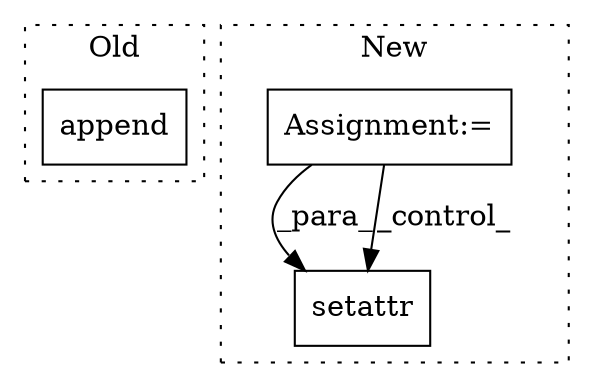 digraph G {
subgraph cluster0 {
1 [label="append" a="32" s="2855,2907" l="7,1" shape="box"];
label = "Old";
style="dotted";
}
subgraph cluster1 {
2 [label="setattr" a="32" s="3615,3666" l="8,1" shape="box"];
3 [label="Assignment:=" a="7" s="2817,2938" l="75,2" shape="box"];
label = "New";
style="dotted";
}
3 -> 2 [label="_para_"];
3 -> 2 [label="_control_"];
}